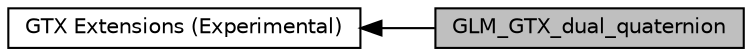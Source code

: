 digraph "GLM_GTX_dual_quaternion"
{
  edge [fontname="Helvetica",fontsize="10",labelfontname="Helvetica",labelfontsize="10"];
  node [fontname="Helvetica",fontsize="10",shape=box];
  rankdir=LR;
  Node2 [label="GTX Extensions (Experimental)",height=0.2,width=0.4,color="black", fillcolor="white", style="filled",URL="$group__gtx.html",tooltip="Functions and types that the GLSL specification doesn't define, but useful to have for a C++ program."];
  Node1 [label="GLM_GTX_dual_quaternion",height=0.2,width=0.4,color="black", fillcolor="grey75", style="filled", fontcolor="black",tooltip="Defines a templated dual-quaternion type and several dual-quaternion operations."];
  Node2->Node1 [shape=plaintext, dir="back", style="solid"];
}
